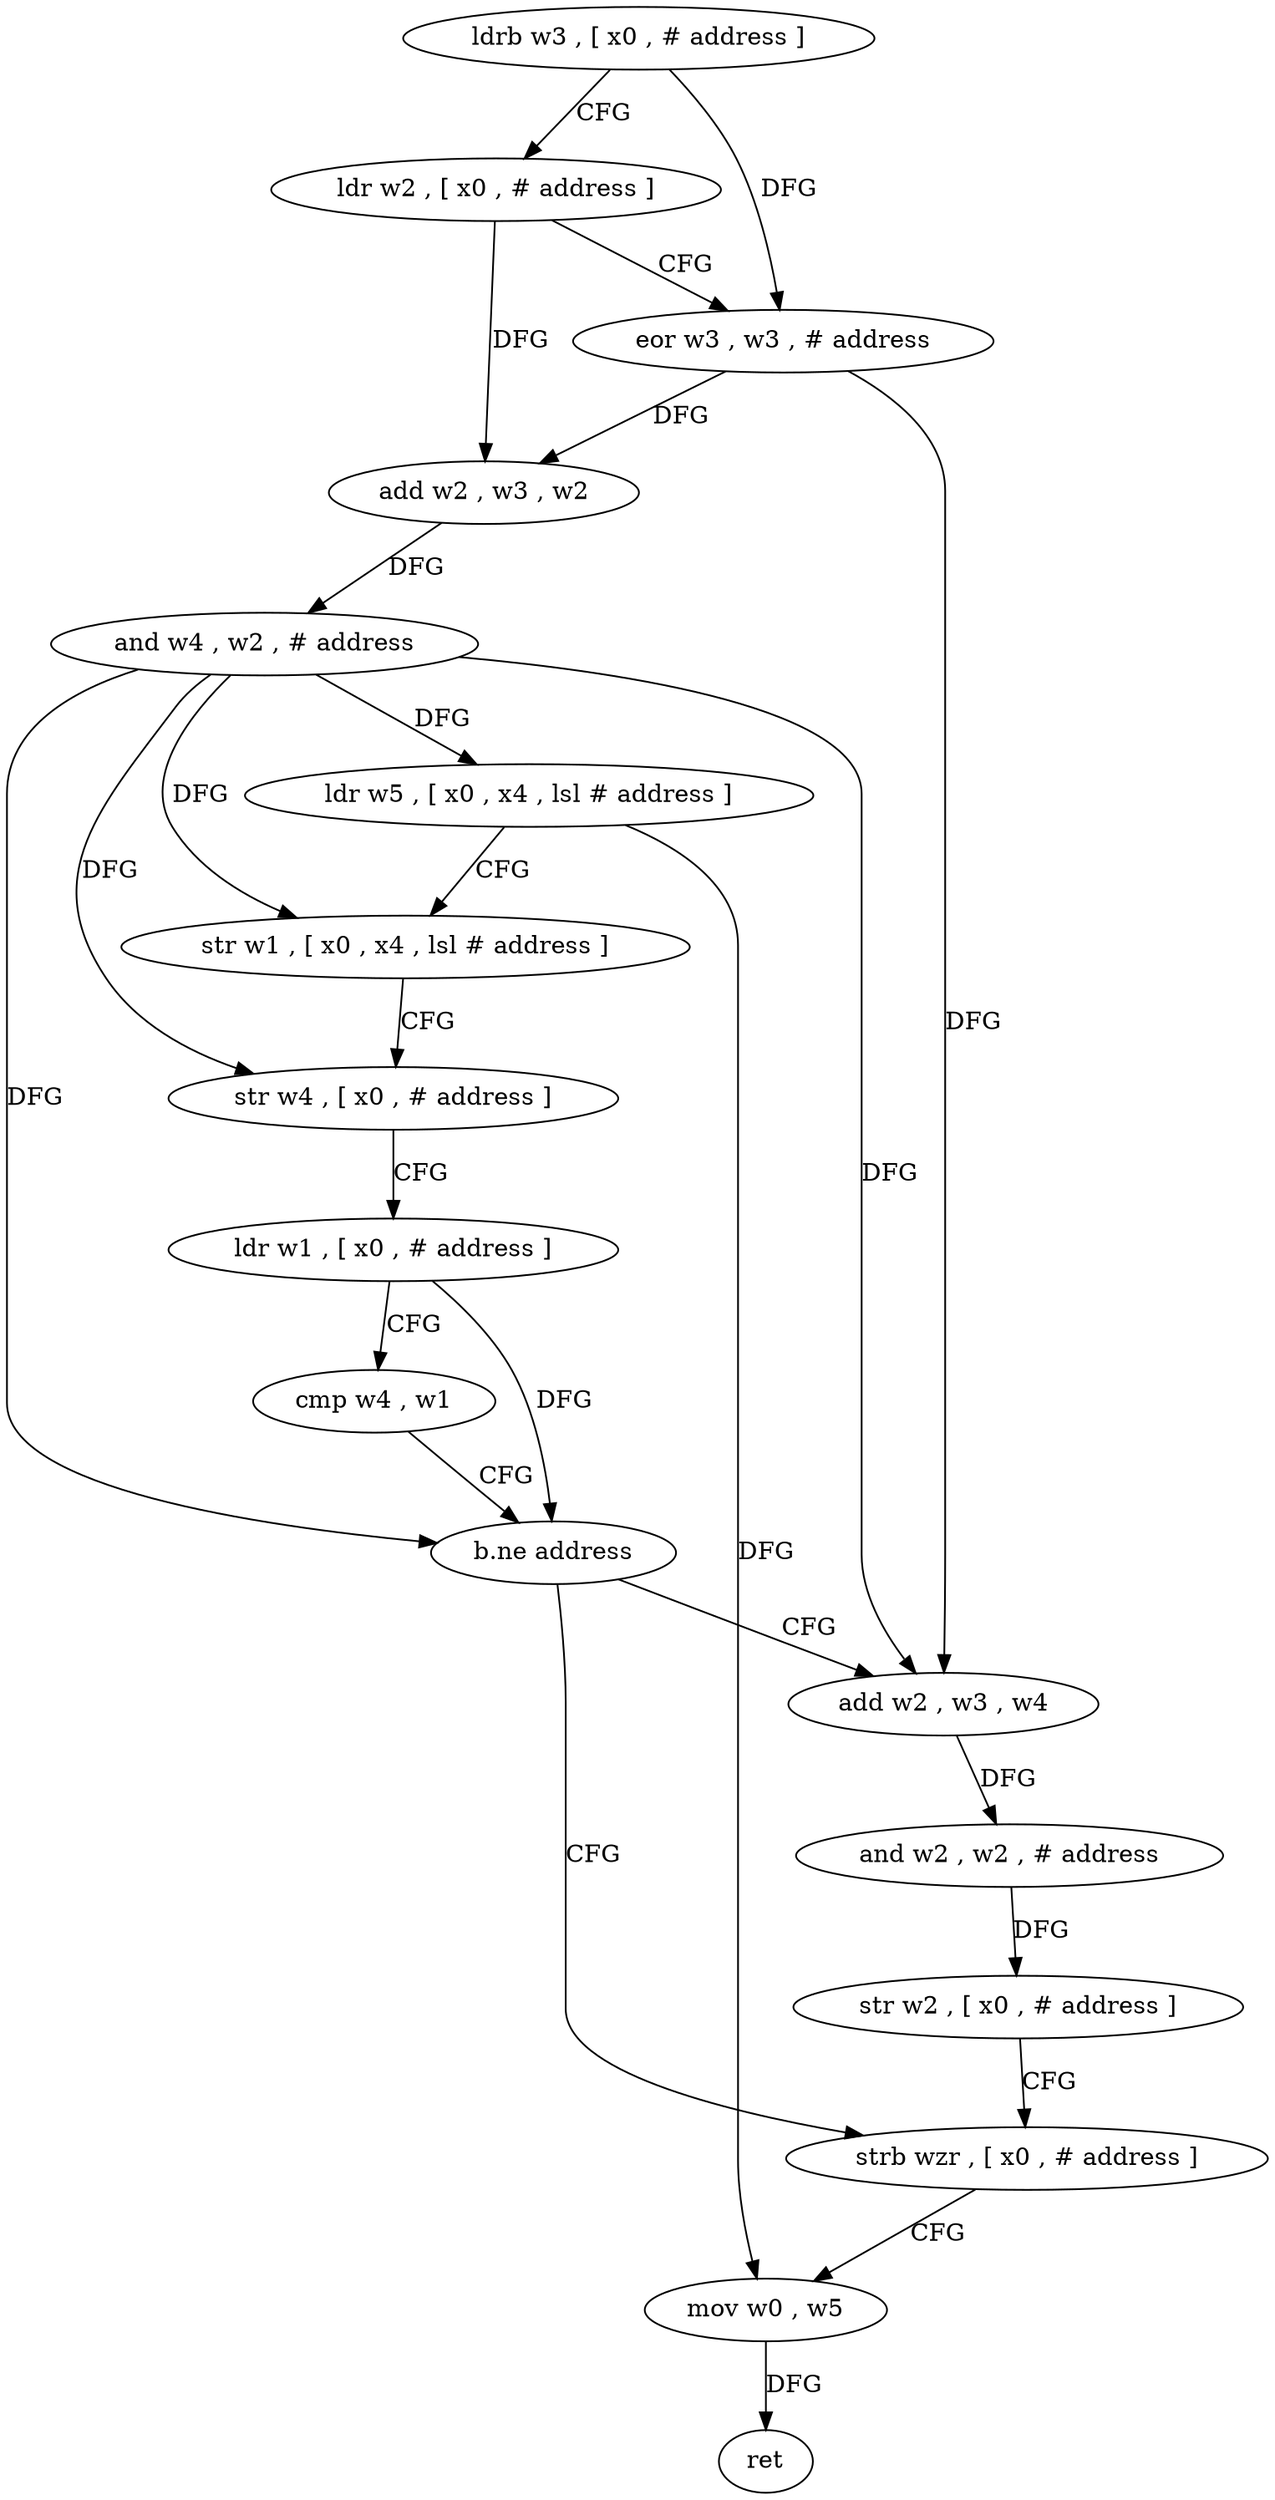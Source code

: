 digraph "func" {
"4288800" [label = "ldrb w3 , [ x0 , # address ]" ]
"4288804" [label = "ldr w2 , [ x0 , # address ]" ]
"4288808" [label = "eor w3 , w3 , # address" ]
"4288812" [label = "add w2 , w3 , w2" ]
"4288816" [label = "and w4 , w2 , # address" ]
"4288820" [label = "ldr w5 , [ x0 , x4 , lsl # address ]" ]
"4288824" [label = "str w1 , [ x0 , x4 , lsl # address ]" ]
"4288828" [label = "str w4 , [ x0 , # address ]" ]
"4288832" [label = "ldr w1 , [ x0 , # address ]" ]
"4288836" [label = "cmp w4 , w1" ]
"4288840" [label = "b.ne address" ]
"4288856" [label = "strb wzr , [ x0 , # address ]" ]
"4288844" [label = "add w2 , w3 , w4" ]
"4288860" [label = "mov w0 , w5" ]
"4288864" [label = "ret" ]
"4288848" [label = "and w2 , w2 , # address" ]
"4288852" [label = "str w2 , [ x0 , # address ]" ]
"4288800" -> "4288804" [ label = "CFG" ]
"4288800" -> "4288808" [ label = "DFG" ]
"4288804" -> "4288808" [ label = "CFG" ]
"4288804" -> "4288812" [ label = "DFG" ]
"4288808" -> "4288812" [ label = "DFG" ]
"4288808" -> "4288844" [ label = "DFG" ]
"4288812" -> "4288816" [ label = "DFG" ]
"4288816" -> "4288820" [ label = "DFG" ]
"4288816" -> "4288824" [ label = "DFG" ]
"4288816" -> "4288828" [ label = "DFG" ]
"4288816" -> "4288840" [ label = "DFG" ]
"4288816" -> "4288844" [ label = "DFG" ]
"4288820" -> "4288824" [ label = "CFG" ]
"4288820" -> "4288860" [ label = "DFG" ]
"4288824" -> "4288828" [ label = "CFG" ]
"4288828" -> "4288832" [ label = "CFG" ]
"4288832" -> "4288836" [ label = "CFG" ]
"4288832" -> "4288840" [ label = "DFG" ]
"4288836" -> "4288840" [ label = "CFG" ]
"4288840" -> "4288856" [ label = "CFG" ]
"4288840" -> "4288844" [ label = "CFG" ]
"4288856" -> "4288860" [ label = "CFG" ]
"4288844" -> "4288848" [ label = "DFG" ]
"4288860" -> "4288864" [ label = "DFG" ]
"4288848" -> "4288852" [ label = "DFG" ]
"4288852" -> "4288856" [ label = "CFG" ]
}
